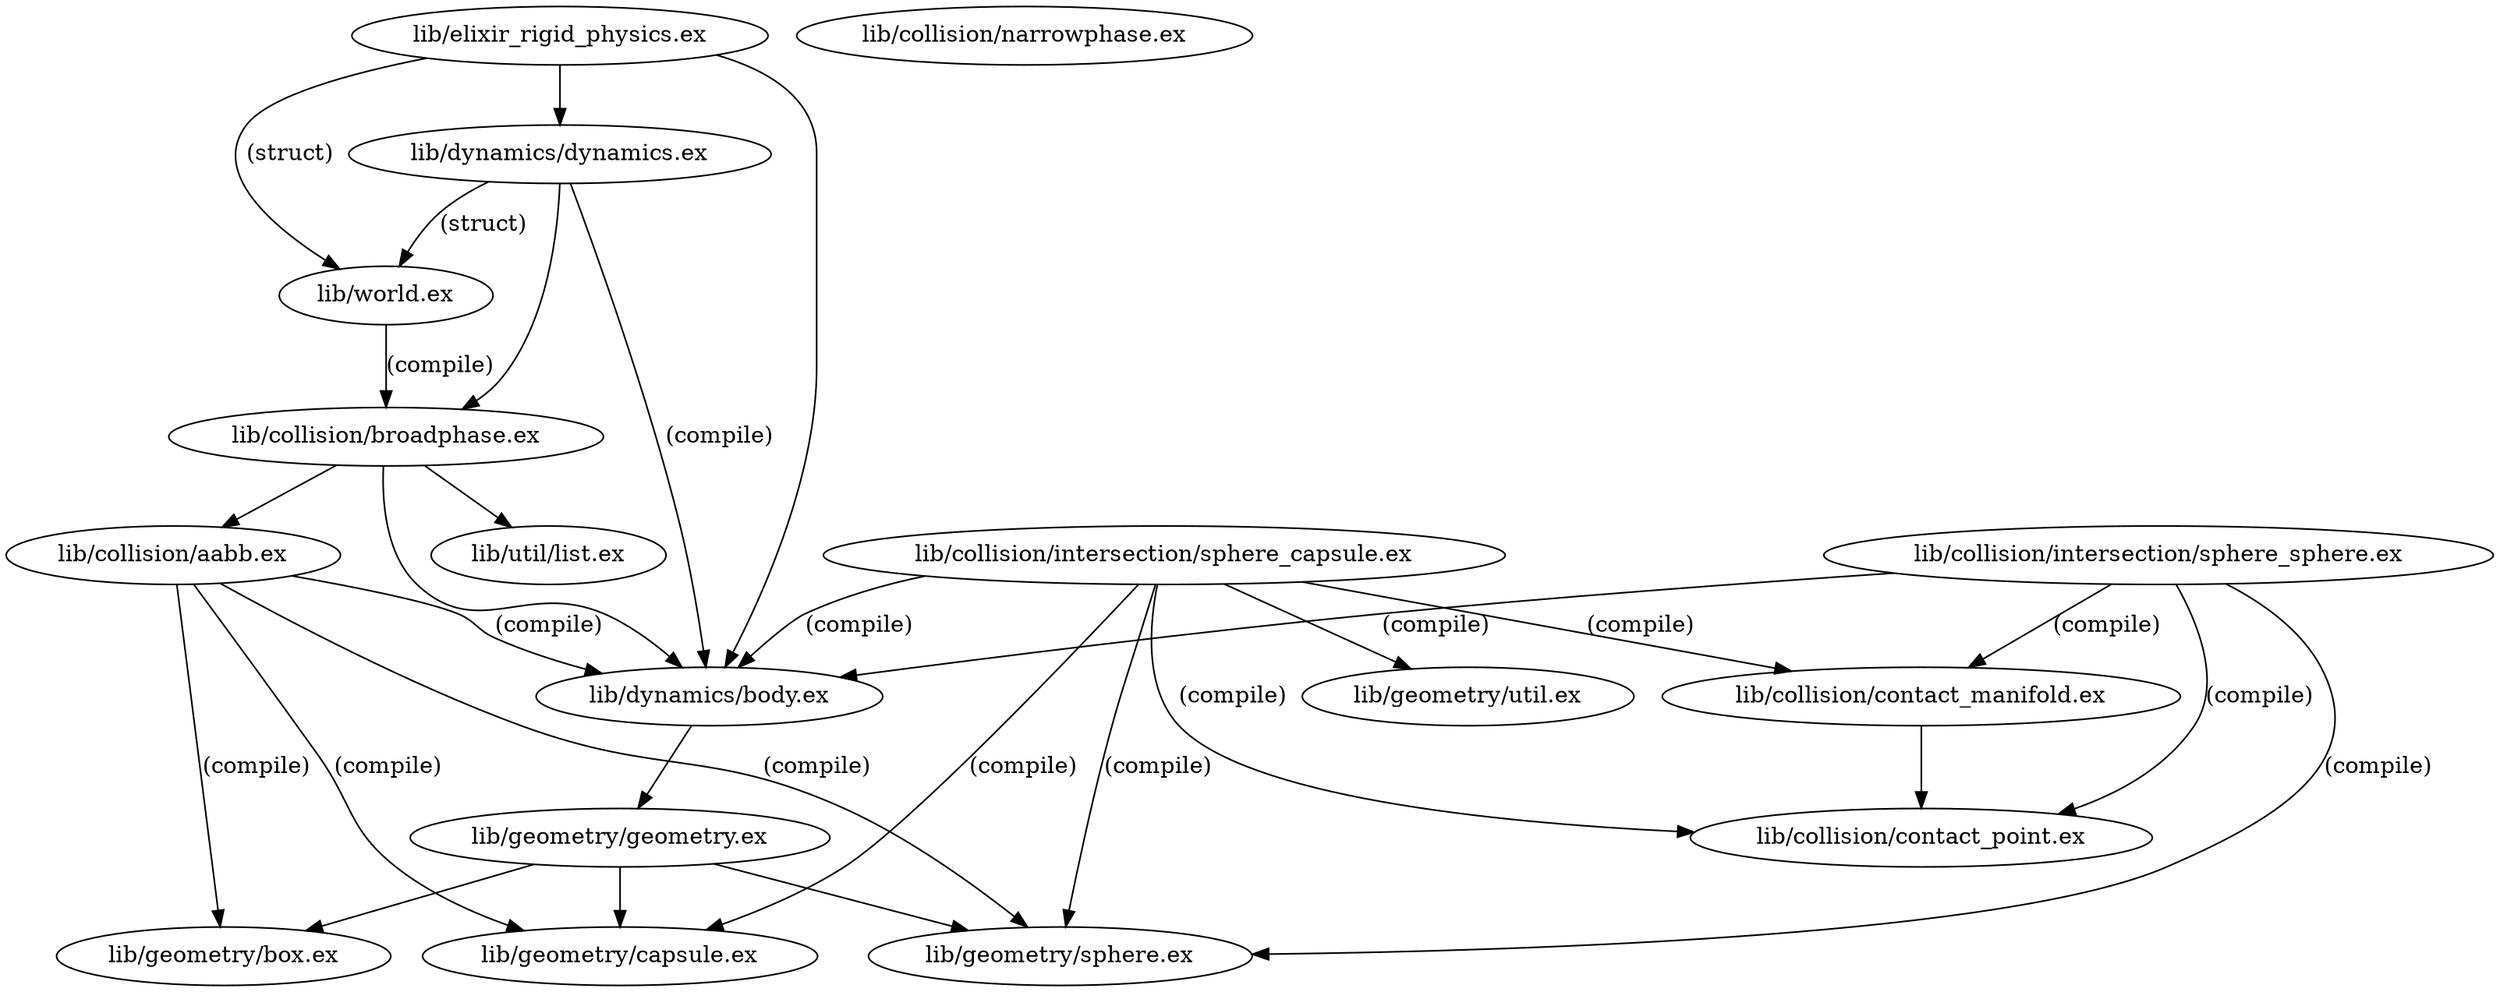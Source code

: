 digraph "xref graph" {
  "lib/collision/aabb.ex"
  "lib/collision/aabb.ex" -> "lib/dynamics/body.ex" [label="(compile)"]
  "lib/dynamics/body.ex" -> "lib/geometry/geometry.ex"
  "lib/geometry/geometry.ex" -> "lib/geometry/box.ex"
  "lib/geometry/geometry.ex" -> "lib/geometry/capsule.ex"
  "lib/geometry/geometry.ex" -> "lib/geometry/sphere.ex"
  "lib/collision/aabb.ex" -> "lib/geometry/box.ex" [label="(compile)"]
  "lib/collision/aabb.ex" -> "lib/geometry/capsule.ex" [label="(compile)"]
  "lib/collision/aabb.ex" -> "lib/geometry/sphere.ex" [label="(compile)"]
  "lib/collision/broadphase.ex"
  "lib/collision/broadphase.ex" -> "lib/collision/aabb.ex"
  "lib/collision/broadphase.ex" -> "lib/dynamics/body.ex"
  "lib/collision/broadphase.ex" -> "lib/util/list.ex"
  "lib/collision/contact_manifold.ex"
  "lib/collision/contact_manifold.ex" -> "lib/collision/contact_point.ex"
  "lib/collision/contact_point.ex"
  "lib/collision/intersection/sphere_capsule.ex"
  "lib/collision/intersection/sphere_capsule.ex" -> "lib/collision/contact_manifold.ex" [label="(compile)"]
  "lib/collision/intersection/sphere_capsule.ex" -> "lib/collision/contact_point.ex" [label="(compile)"]
  "lib/collision/intersection/sphere_capsule.ex" -> "lib/dynamics/body.ex" [label="(compile)"]
  "lib/collision/intersection/sphere_capsule.ex" -> "lib/geometry/capsule.ex" [label="(compile)"]
  "lib/collision/intersection/sphere_capsule.ex" -> "lib/geometry/sphere.ex" [label="(compile)"]
  "lib/collision/intersection/sphere_capsule.ex" -> "lib/geometry/util.ex"
  "lib/collision/intersection/sphere_sphere.ex"
  "lib/collision/intersection/sphere_sphere.ex" -> "lib/collision/contact_manifold.ex" [label="(compile)"]
  "lib/collision/intersection/sphere_sphere.ex" -> "lib/collision/contact_point.ex" [label="(compile)"]
  "lib/collision/intersection/sphere_sphere.ex" -> "lib/dynamics/body.ex" [label="(compile)"]
  "lib/collision/intersection/sphere_sphere.ex" -> "lib/geometry/sphere.ex" [label="(compile)"]
  "lib/collision/narrowphase.ex"
  "lib/dynamics/body.ex"
  "lib/dynamics/dynamics.ex"
  "lib/dynamics/dynamics.ex" -> "lib/collision/broadphase.ex"
  "lib/dynamics/dynamics.ex" -> "lib/dynamics/body.ex" [label="(compile)"]
  "lib/dynamics/dynamics.ex" -> "lib/world.ex" [label="(struct)"]
  "lib/world.ex" -> "lib/collision/broadphase.ex" [label="(compile)"]
  "lib/elixir_rigid_physics.ex"
  "lib/elixir_rigid_physics.ex" -> "lib/dynamics/body.ex"
  "lib/elixir_rigid_physics.ex" -> "lib/dynamics/dynamics.ex"
  "lib/elixir_rigid_physics.ex" -> "lib/world.ex" [label="(struct)"]
  "lib/geometry/box.ex"
  "lib/geometry/capsule.ex"
  "lib/geometry/geometry.ex"
  "lib/geometry/sphere.ex"
  "lib/geometry/util.ex"
  "lib/util/list.ex"
  "lib/world.ex"
}
